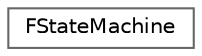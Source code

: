 digraph "Graphical Class Hierarchy"
{
 // LATEX_PDF_SIZE
  bgcolor="transparent";
  edge [fontname=Helvetica,fontsize=10,labelfontname=Helvetica,labelfontsize=10];
  node [fontname=Helvetica,fontsize=10,shape=box,height=0.2,width=0.4];
  rankdir="LR";
  Node0 [id="Node000000",label="FStateMachine",height=0.2,width=0.4,color="grey40", fillcolor="white", style="filled",URL="$struct_f_state_machine.html",tooltip="The player object's state machine."];
}
